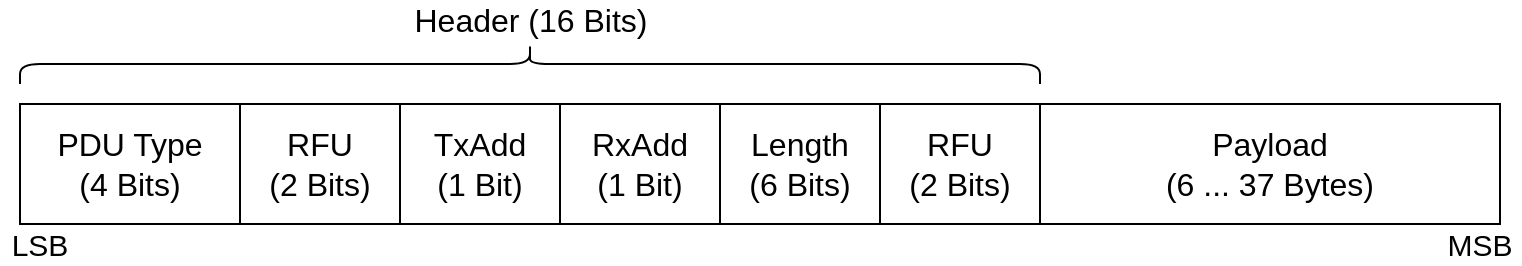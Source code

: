 <mxfile version="14.6.13" type="device"><diagram id="BPXm-SawkmNKSIrZNxvS" name="Page-1"><mxGraphModel dx="1422" dy="825" grid="1" gridSize="10" guides="1" tooltips="1" connect="1" arrows="1" fold="1" page="1" pageScale="1" pageWidth="760" pageHeight="135" math="0" shadow="0"><root><mxCell id="0"/><mxCell id="1" parent="0"/><mxCell id="wfkQLIgqe9IwIQAfflY5-2" value="&lt;font style=&quot;font-size: 16px&quot;&gt;RFU&lt;br&gt;(2 Bits)&lt;/font&gt;" style="rounded=0;whiteSpace=wrap;html=1;" parent="1" vertex="1"><mxGeometry x="120" y="55" width="80" height="60" as="geometry"/></mxCell><mxCell id="wfkQLIgqe9IwIQAfflY5-3" value="&lt;span style=&quot;font-size: 16px&quot;&gt;PDU Type&lt;br&gt;(4 Bits)&lt;br&gt;&lt;/span&gt;" style="rounded=0;whiteSpace=wrap;html=1;" parent="1" vertex="1"><mxGeometry x="10" y="55" width="110" height="60" as="geometry"/></mxCell><mxCell id="wfkQLIgqe9IwIQAfflY5-6" value="MSB" style="text;html=1;strokeColor=none;fillColor=none;align=center;verticalAlign=middle;whiteSpace=wrap;rounded=0;fontSize=15;" parent="1" vertex="1"><mxGeometry x="720" y="115" width="40" height="20" as="geometry"/></mxCell><mxCell id="wfkQLIgqe9IwIQAfflY5-7" value="LSB" style="text;html=1;strokeColor=none;fillColor=none;align=center;verticalAlign=middle;whiteSpace=wrap;rounded=0;fontSize=15;" parent="1" vertex="1"><mxGeometry y="115" width="40" height="20" as="geometry"/></mxCell><mxCell id="j2vhlhT6CKX6GkOpI63j-1" value="&lt;font style=&quot;font-size: 16px&quot;&gt;Payload&lt;br&gt;(6 ... 37 Bytes)&lt;br&gt;&lt;/font&gt;" style="rounded=0;whiteSpace=wrap;html=1;" parent="1" vertex="1"><mxGeometry x="520" y="55" width="230" height="60" as="geometry"/></mxCell><mxCell id="j2vhlhT6CKX6GkOpI63j-3" value="&lt;font style=&quot;font-size: 16px&quot;&gt;TxAdd&lt;br&gt;(1 Bit)&lt;/font&gt;" style="rounded=0;whiteSpace=wrap;html=1;" parent="1" vertex="1"><mxGeometry x="200" y="55" width="80" height="60" as="geometry"/></mxCell><mxCell id="j2vhlhT6CKX6GkOpI63j-4" value="&lt;font style=&quot;font-size: 16px&quot;&gt;RxAdd&lt;br&gt;(1 Bit)&lt;/font&gt;" style="rounded=0;whiteSpace=wrap;html=1;" parent="1" vertex="1"><mxGeometry x="280" y="55" width="80" height="60" as="geometry"/></mxCell><mxCell id="j2vhlhT6CKX6GkOpI63j-5" value="&lt;font style=&quot;font-size: 16px&quot;&gt;Length&lt;br&gt;(6 Bits)&lt;/font&gt;" style="rounded=0;whiteSpace=wrap;html=1;" parent="1" vertex="1"><mxGeometry x="360" y="55" width="80" height="60" as="geometry"/></mxCell><mxCell id="j2vhlhT6CKX6GkOpI63j-6" value="&lt;font style=&quot;font-size: 16px&quot;&gt;RFU&lt;br&gt;(2 Bits)&lt;br&gt;&lt;/font&gt;" style="rounded=0;whiteSpace=wrap;html=1;" parent="1" vertex="1"><mxGeometry x="440" y="55" width="80" height="60" as="geometry"/></mxCell><mxCell id="j2vhlhT6CKX6GkOpI63j-7" value="" style="shape=curlyBracket;whiteSpace=wrap;html=1;rounded=1;flipH=1;rotation=-90;" parent="1" vertex="1"><mxGeometry x="255" y="-220" width="20" height="510" as="geometry"/></mxCell><mxCell id="j2vhlhT6CKX6GkOpI63j-8" value="&lt;font style=&quot;font-size: 16px&quot;&gt;Header (16 Bits)&lt;/font&gt;" style="text;html=1;strokeColor=none;fillColor=none;align=center;verticalAlign=middle;whiteSpace=wrap;rounded=0;" parent="1" vertex="1"><mxGeometry x="202.5" y="3" width="125" height="20" as="geometry"/></mxCell></root></mxGraphModel></diagram></mxfile>